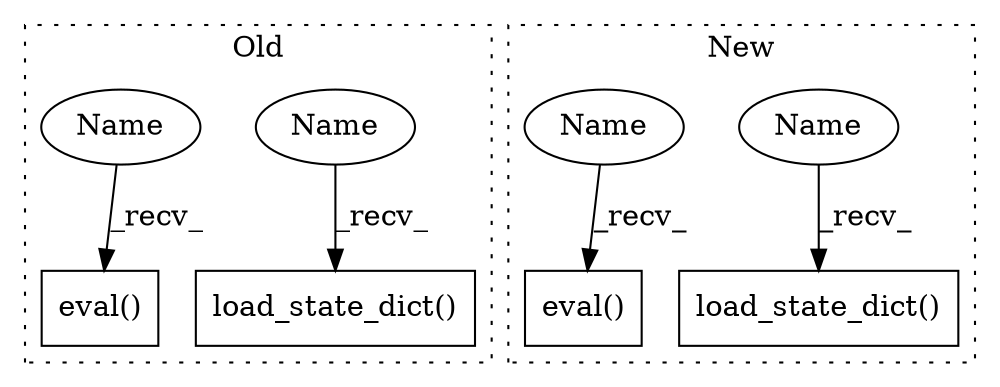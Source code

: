digraph G {
subgraph cluster0 {
1 [label="eval()" a="75" s="5707" l="14" shape="box"];
4 [label="load_state_dict()" a="75" s="5564,5599" l="24,1" shape="box"];
5 [label="Name" a="87" s="5564" l="7" shape="ellipse"];
6 [label="Name" a="87" s="5707" l="7" shape="ellipse"];
label = "Old";
style="dotted";
}
subgraph cluster1 {
2 [label="load_state_dict()" a="75" s="5809,5844" l="24,1" shape="box"];
3 [label="eval()" a="75" s="5952" l="14" shape="box"];
7 [label="Name" a="87" s="5809" l="7" shape="ellipse"];
8 [label="Name" a="87" s="5952" l="7" shape="ellipse"];
label = "New";
style="dotted";
}
5 -> 4 [label="_recv_"];
6 -> 1 [label="_recv_"];
7 -> 2 [label="_recv_"];
8 -> 3 [label="_recv_"];
}